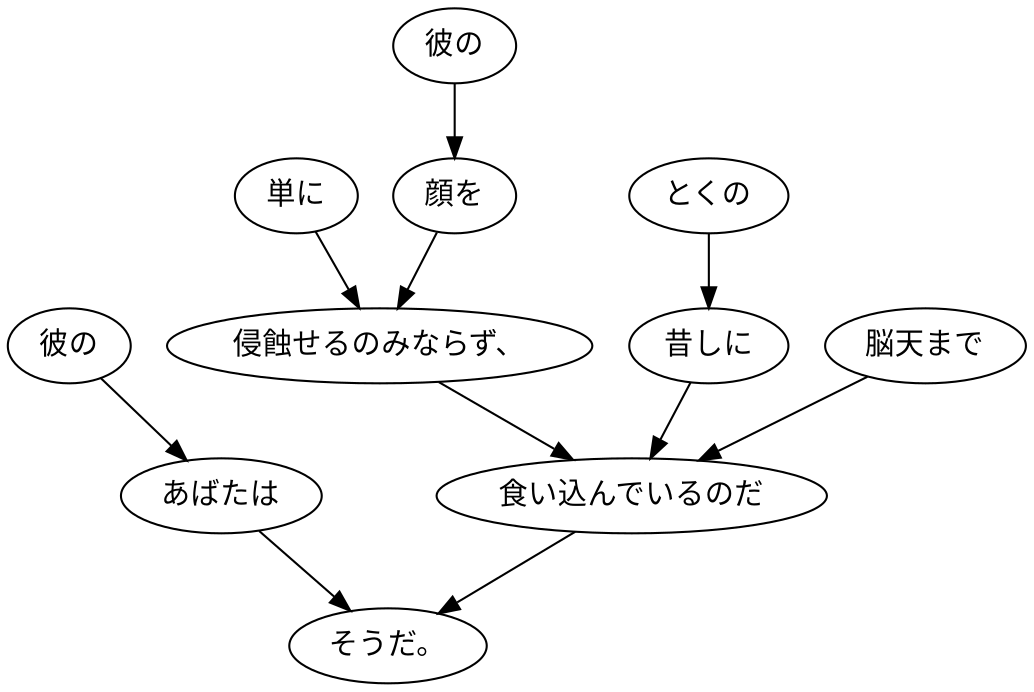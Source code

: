 digraph graph5637 {
	node0 [label="彼の"];
	node1 [label="あばたは"];
	node2 [label="単に"];
	node3 [label="彼の"];
	node4 [label="顔を"];
	node5 [label="侵蝕せるのみならず、"];
	node6 [label="とくの"];
	node7 [label="昔しに"];
	node8 [label="脳天まで"];
	node9 [label="食い込んでいるのだ"];
	node10 [label="そうだ。"];
	node0 -> node1;
	node1 -> node10;
	node2 -> node5;
	node3 -> node4;
	node4 -> node5;
	node5 -> node9;
	node6 -> node7;
	node7 -> node9;
	node8 -> node9;
	node9 -> node10;
}
